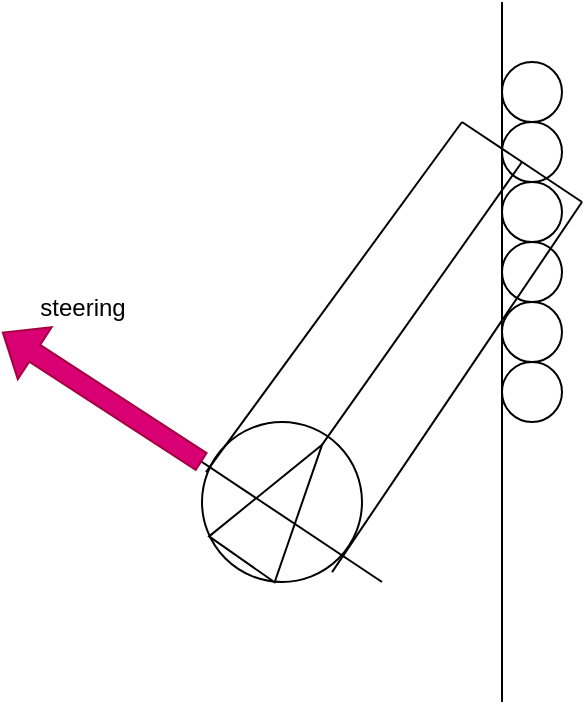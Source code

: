 <mxfile version="23.1.2" type="github">
  <diagram name="Page-1" id="eOfbfLljaZyjQBXFiU2g">
    <mxGraphModel dx="794" dy="386" grid="1" gridSize="10" guides="1" tooltips="1" connect="1" arrows="1" fold="1" page="1" pageScale="1" pageWidth="850" pageHeight="1100" math="0" shadow="0">
      <root>
        <mxCell id="0" />
        <mxCell id="1" parent="0" />
        <mxCell id="ir7Oxk5cqPVYT_MJNjLY-1" value="" style="ellipse;whiteSpace=wrap;html=1;aspect=fixed;" vertex="1" parent="1">
          <mxGeometry x="370" y="230" width="80" height="80" as="geometry" />
        </mxCell>
        <mxCell id="ir7Oxk5cqPVYT_MJNjLY-2" value="" style="triangle;whiteSpace=wrap;html=1;rotation=-55;" vertex="1" parent="1">
          <mxGeometry x="375" y="250" width="70" height="40" as="geometry" />
        </mxCell>
        <mxCell id="ir7Oxk5cqPVYT_MJNjLY-9" value="" style="endArrow=none;html=1;rounded=0;" edge="1" parent="1">
          <mxGeometry width="50" height="50" relative="1" as="geometry">
            <mxPoint x="520" y="370" as="sourcePoint" />
            <mxPoint x="520" y="20" as="targetPoint" />
          </mxGeometry>
        </mxCell>
        <mxCell id="ir7Oxk5cqPVYT_MJNjLY-12" value="" style="endArrow=none;html=1;rounded=0;exitX=0.025;exitY=0.313;exitDx=0;exitDy=0;exitPerimeter=0;" edge="1" parent="1" source="ir7Oxk5cqPVYT_MJNjLY-1">
          <mxGeometry width="50" height="50" relative="1" as="geometry">
            <mxPoint x="420" y="300" as="sourcePoint" />
            <mxPoint x="500" y="80" as="targetPoint" />
          </mxGeometry>
        </mxCell>
        <mxCell id="ir7Oxk5cqPVYT_MJNjLY-14" value="" style="endArrow=none;html=1;rounded=0;" edge="1" parent="1">
          <mxGeometry width="50" height="50" relative="1" as="geometry">
            <mxPoint x="340" y="230" as="sourcePoint" />
            <mxPoint x="460" y="310" as="targetPoint" />
          </mxGeometry>
        </mxCell>
        <mxCell id="ir7Oxk5cqPVYT_MJNjLY-16" value="" style="ellipse;whiteSpace=wrap;html=1;aspect=fixed;" vertex="1" parent="1">
          <mxGeometry x="520" y="200" width="30" height="30" as="geometry" />
        </mxCell>
        <mxCell id="ir7Oxk5cqPVYT_MJNjLY-19" value="" style="ellipse;whiteSpace=wrap;html=1;aspect=fixed;" vertex="1" parent="1">
          <mxGeometry x="520" y="170" width="30" height="30" as="geometry" />
        </mxCell>
        <mxCell id="ir7Oxk5cqPVYT_MJNjLY-20" value="" style="ellipse;whiteSpace=wrap;html=1;aspect=fixed;" vertex="1" parent="1">
          <mxGeometry x="520" y="140" width="30" height="30" as="geometry" />
        </mxCell>
        <mxCell id="ir7Oxk5cqPVYT_MJNjLY-22" value="" style="ellipse;whiteSpace=wrap;html=1;aspect=fixed;" vertex="1" parent="1">
          <mxGeometry x="520" y="110" width="30" height="30" as="geometry" />
        </mxCell>
        <mxCell id="ir7Oxk5cqPVYT_MJNjLY-23" value="" style="ellipse;whiteSpace=wrap;html=1;aspect=fixed;" vertex="1" parent="1">
          <mxGeometry x="520" y="80" width="30" height="30" as="geometry" />
        </mxCell>
        <mxCell id="ir7Oxk5cqPVYT_MJNjLY-25" value="" style="ellipse;whiteSpace=wrap;html=1;aspect=fixed;" vertex="1" parent="1">
          <mxGeometry x="520" y="50" width="30" height="30" as="geometry" />
        </mxCell>
        <mxCell id="ir7Oxk5cqPVYT_MJNjLY-27" value="" style="endArrow=none;html=1;rounded=0;" edge="1" parent="1">
          <mxGeometry width="50" height="50" relative="1" as="geometry">
            <mxPoint x="560" y="120" as="sourcePoint" />
            <mxPoint x="500" y="80" as="targetPoint" />
          </mxGeometry>
        </mxCell>
        <mxCell id="ir7Oxk5cqPVYT_MJNjLY-28" value="" style="endArrow=none;html=1;rounded=0;exitX=0.813;exitY=0.938;exitDx=0;exitDy=0;exitPerimeter=0;" edge="1" parent="1" source="ir7Oxk5cqPVYT_MJNjLY-1">
          <mxGeometry width="50" height="50" relative="1" as="geometry">
            <mxPoint x="420" y="240" as="sourcePoint" />
            <mxPoint x="560" y="120" as="targetPoint" />
          </mxGeometry>
        </mxCell>
        <mxCell id="ir7Oxk5cqPVYT_MJNjLY-29" value="" style="endArrow=none;html=1;rounded=0;exitX=1;exitY=0.5;exitDx=0;exitDy=0;" edge="1" parent="1" source="ir7Oxk5cqPVYT_MJNjLY-2">
          <mxGeometry width="50" height="50" relative="1" as="geometry">
            <mxPoint x="420" y="240" as="sourcePoint" />
            <mxPoint x="530" y="100" as="targetPoint" />
          </mxGeometry>
        </mxCell>
        <mxCell id="ir7Oxk5cqPVYT_MJNjLY-32" value="" style="shape=flexArrow;endArrow=classic;html=1;rounded=0;fillColor=#d80073;strokeColor=#A50040;" edge="1" parent="1">
          <mxGeometry width="50" height="50" relative="1" as="geometry">
            <mxPoint x="370" y="250" as="sourcePoint" />
            <mxPoint x="270" y="185" as="targetPoint" />
          </mxGeometry>
        </mxCell>
        <mxCell id="ir7Oxk5cqPVYT_MJNjLY-33" value="steering" style="text;html=1;align=center;verticalAlign=middle;resizable=0;points=[];autosize=1;strokeColor=none;fillColor=none;" vertex="1" parent="1">
          <mxGeometry x="275" y="158" width="70" height="30" as="geometry" />
        </mxCell>
      </root>
    </mxGraphModel>
  </diagram>
</mxfile>
